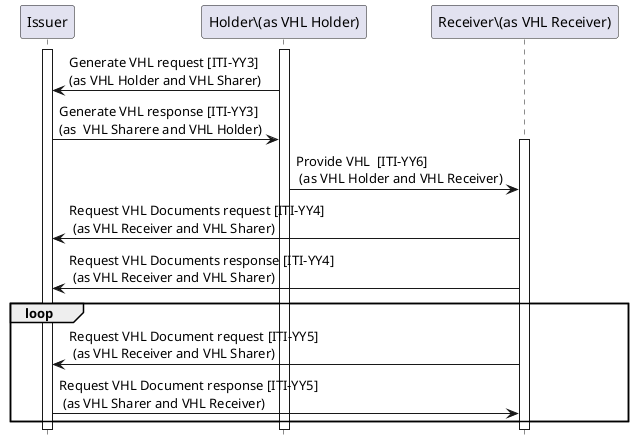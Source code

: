@startuml
skinparam svgDimensionStyle false
hide footbox
participant "Issuer" as Issuer
participant "Holder\(as VHL Holder)" as Holder 
participant "Receiver\(as VHL Receiver)" as Receiver

activate Holder
activate Issuer


		

Holder -> Issuer : Generate VHL request [ITI-YY3] \n(as VHL Holder and VHL Sharer)
Issuer -> Holder : Generate VHL response [ITI-YY3] \n(as  VHL Sharere and VHL Holder)

activate Receiver
Holder -> Receiver : Provide VHL  [ITI-YY6]\n (as VHL Holder and VHL Receiver)
Receiver -> Issuer : Request VHL Documents request [ITI-YY4]\n (as VHL Receiver and VHL Sharer)
Receiver -> Issuer : Request VHL Documents response [ITI-YY4]\n (as VHL Receiver and VHL Sharer)
loop
 Receiver -> Issuer : Request VHL Document request [ITI-YY5]\n (as VHL Receiver and VHL Sharer)
 Issuer -> Receiver : Request VHL Document response [ITI-YY5]\n (as VHL Sharer and VHL Receiver)
end loop

@enduml
